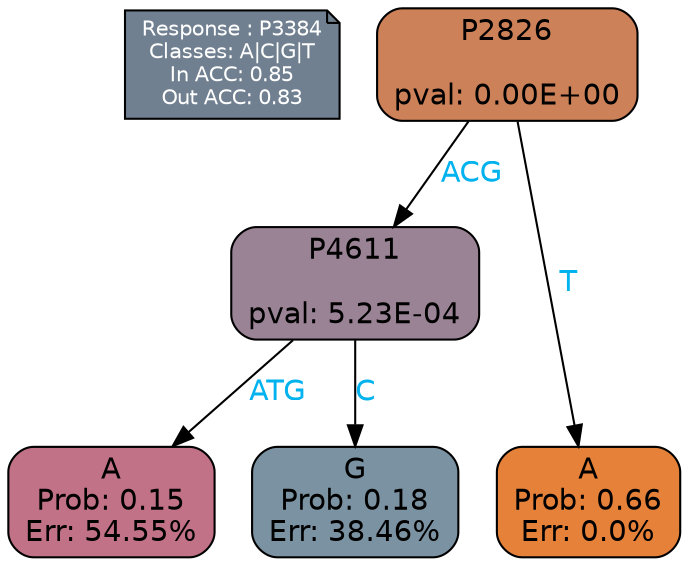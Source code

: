 digraph Tree {
node [shape=box, style="filled, rounded", color="black", fontname=helvetica] ;
graph [ranksep=equally, splines=polylines, bgcolor=transparent, dpi=600] ;
edge [fontname=helvetica] ;
LEGEND [label="Response : P3384
Classes: A|C|G|T
In ACC: 0.85
Out ACC: 0.83
",shape=note,align=left,style=filled,fillcolor="slategray",fontcolor="white",fontsize=10];1 [label="P2826

pval: 0.00E+00", fillcolor="#cc8158"] ;
2 [label="P4611

pval: 5.23E-04", fillcolor="#9b8396"] ;
3 [label="A
Prob: 0.15
Err: 54.55%", fillcolor="#c17287"] ;
4 [label="G
Prob: 0.18
Err: 38.46%", fillcolor="#7b92a2"] ;
5 [label="A
Prob: 0.66
Err: 0.0%", fillcolor="#e58139"] ;
1 -> 2 [label="ACG",fontcolor=deepskyblue2] ;
1 -> 5 [label="T",fontcolor=deepskyblue2] ;
2 -> 3 [label="ATG",fontcolor=deepskyblue2] ;
2 -> 4 [label="C",fontcolor=deepskyblue2] ;
{rank = same; 3;4;5;}{rank = same; LEGEND;1;}}